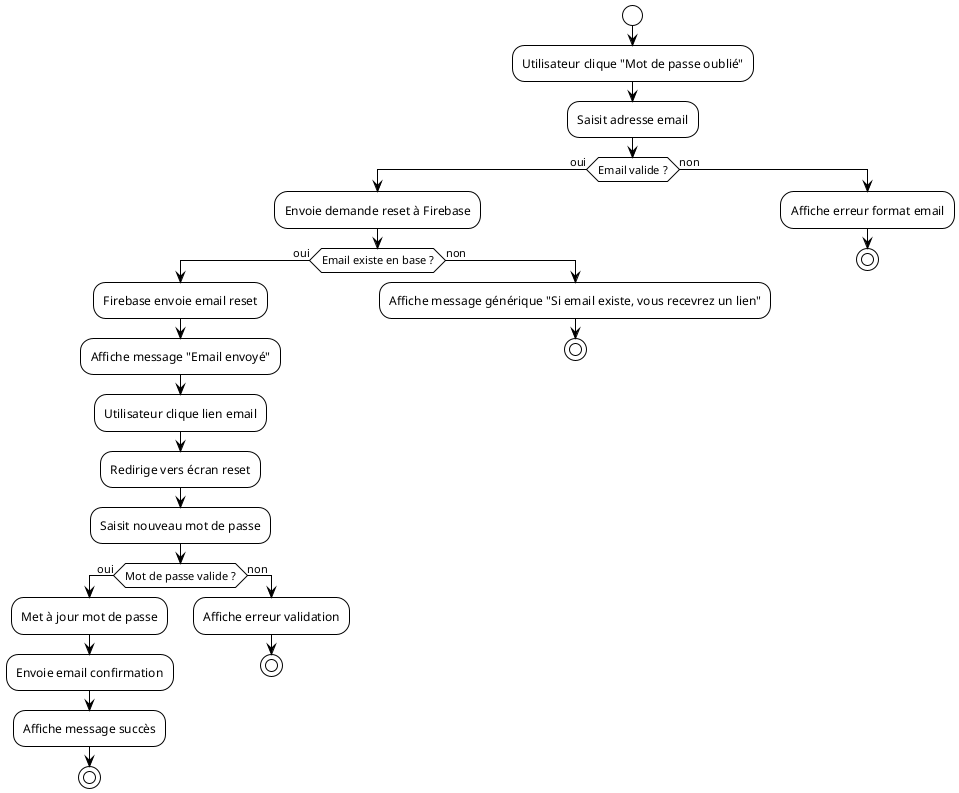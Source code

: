 @startuml
!theme plain
start

:Utilisateur clique "Mot de passe oublié";
:Saisit adresse email;

if (Email valide ?) then (oui)
  :Envoie demande reset à Firebase;
  
  if (Email existe en base ?) then (oui)
    :Firebase envoie email reset;
    :Affiche message "Email envoyé";
    
    :Utilisateur clique lien email;
    :Redirige vers écran reset;
    :Saisit nouveau mot de passe;
    
    if (Mot de passe valide ?) then (oui)
      :Met à jour mot de passe;
      :Envoie email confirmation;
      :Affiche message succès;
      stop
    else (non)
      :Affiche erreur validation;
      stop
    endif
    
  else (non)
    :Affiche message générique "Si email existe, vous recevrez un lien";
    stop
  endif
  
else (non)
  :Affiche erreur format email;
  stop
endif
@enduml